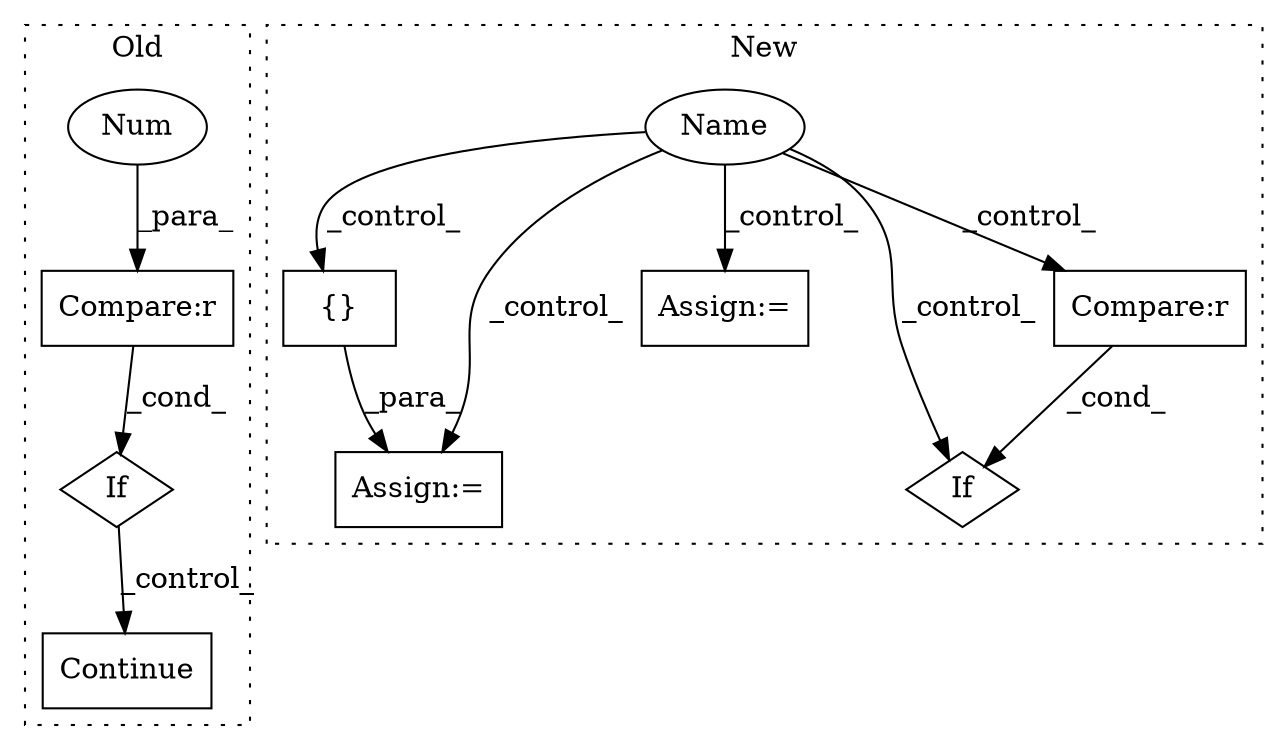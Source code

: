 digraph G {
subgraph cluster0 {
1 [label="Continue" a="43" s="1841" l="8" shape="box"];
3 [label="If" a="96" s="1761" l="3" shape="diamond"];
4 [label="Compare:r" a="40" s="1764" l="59" shape="box"];
7 [label="Num" a="76" s="1822" l="1" shape="ellipse"];
label = "Old";
style="dotted";
}
subgraph cluster1 {
2 [label="{}" a="59" s="1445,1445" l="2,1" shape="box"];
5 [label="Assign:=" a="68" s="1442" l="3" shape="box"];
6 [label="Name" a="87" s="1315" l="1" shape="ellipse"];
8 [label="Assign:=" a="68" s="2268" l="3" shape="box"];
9 [label="If" a="96" s="1562" l="3" shape="diamond"];
10 [label="Compare:r" a="40" s="1565" l="47" shape="box"];
label = "New";
style="dotted";
}
2 -> 5 [label="_para_"];
3 -> 1 [label="_control_"];
4 -> 3 [label="_cond_"];
6 -> 8 [label="_control_"];
6 -> 10 [label="_control_"];
6 -> 2 [label="_control_"];
6 -> 9 [label="_control_"];
6 -> 5 [label="_control_"];
7 -> 4 [label="_para_"];
10 -> 9 [label="_cond_"];
}